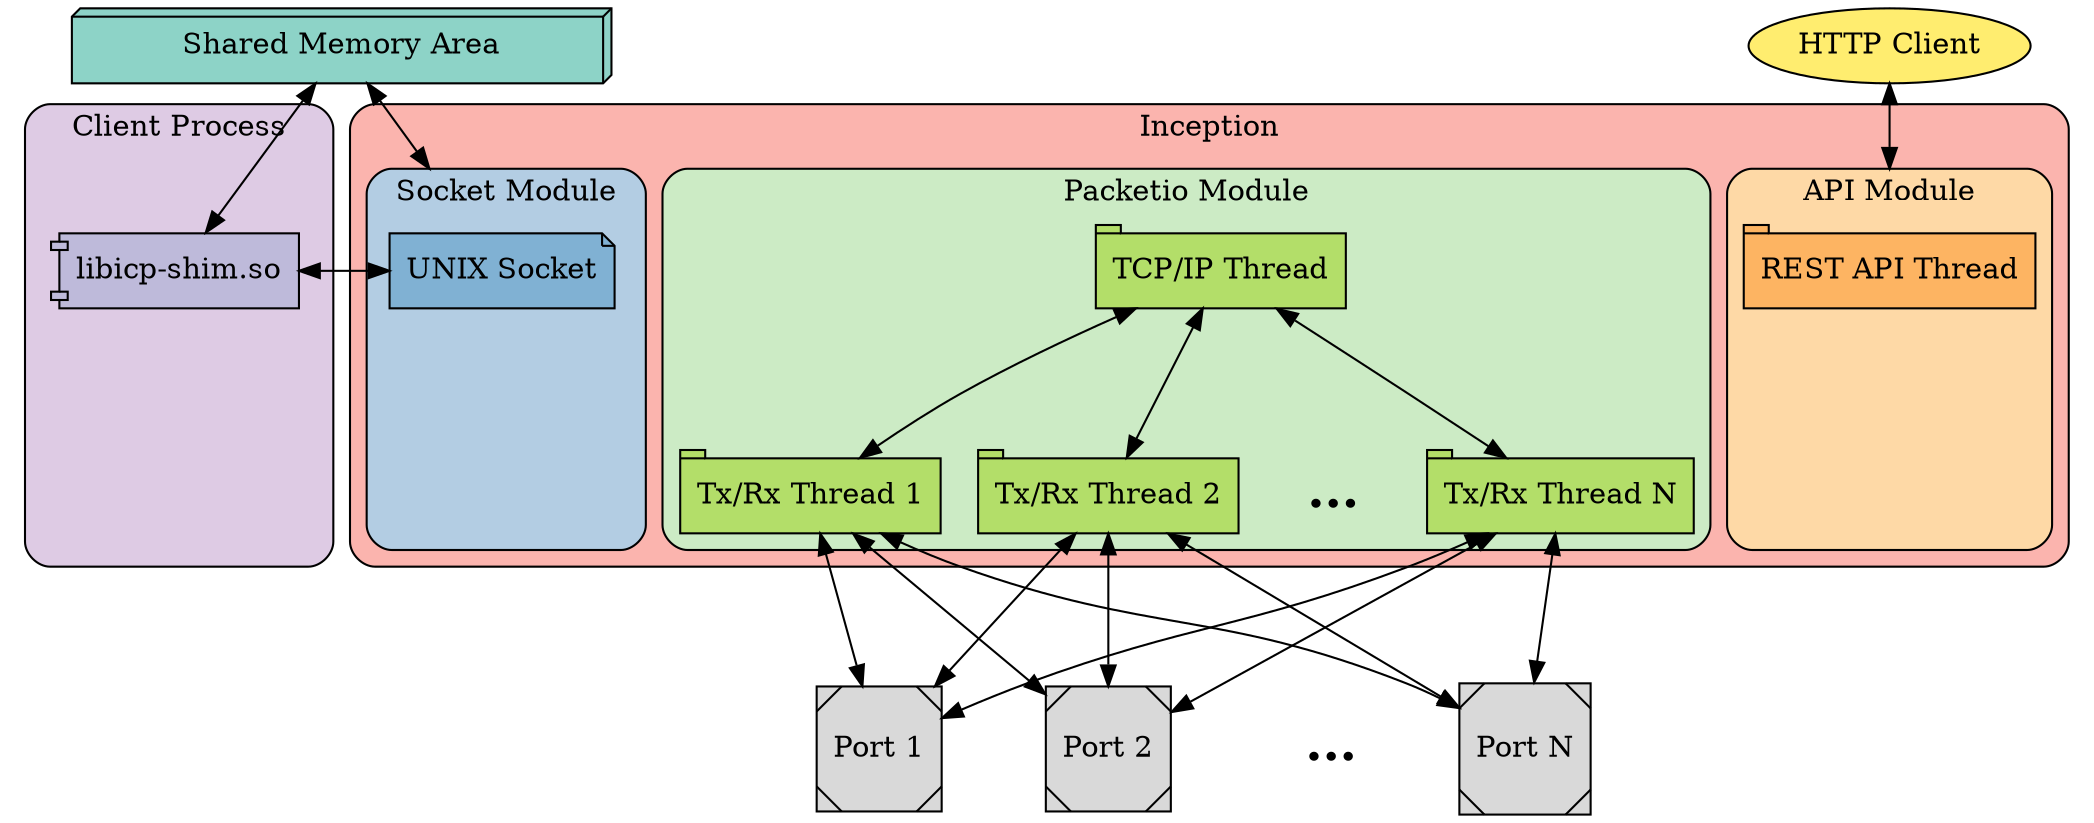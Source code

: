 digraph G {
        compound = true;  /* allow edges between clusters */
        newrank = true;
        //nodesep = 0.75;
        ranksep = 1;

        node [colorscheme="set312",
             style="filled"];

        shared_memory [shape=box3d,
                      fillcolor=1,
                      width=3.6,
                      label=<Shared Memory Area>];

        client [shape=ellipse,
               fillcolor=12,
               label=<HTTP Client>];

        subgraph cluster_app {
                 label = "Client Process"
                 style=rounded;
                 colorscheme="pastel15";
                 bgcolor=4;

                 subgraph cluster_lib {
                         style=invis;
                         libicp [shape=component,
                                fillcolor=3,
                                label=<libicp-shim.so>];
                 };

                 subgraph cluster_apps {
                          style=invis;
                          app_1 [shape=tab, style=invis];
                 }

                 edge [style=invis];
                 libicp -> app_1;
        }

        subgraph cluster_inception {
                 label = "Inception";
                 style=rounded;
                 colorscheme=pastel15;
                 bgcolor=1;

                 subgraph cluster_api {
                          label = "API Module";
                          bgcolor=5;

                          api [shape=tab,
                              fillcolor=6,
                              label=<REST API Thread>];
                          api_space [shape=tab,
                                    style=invis];
                          api -> api_space [style=invis];
                 }

                 subgraph cluster_packetio {
                          label = "Packetio Module";
                          bgcolor=3;

                          tcpip [shape=tab,
                                fillcolor=7,
                                label=<TCP/IP Thread>];

                          worker_1 [shape=tab,
                                   fillcolor=7,
                                   label=<Tx/Rx Thread 1>];
                          worker_2 [shape=tab,
                                   fillcolor=7,
                                   label=<Tx/Rx Thread 2>];
                          worker_dots [style=solid, shape=plaintext,
                                      label=<<font point-size="24"><b>...</b></font>>];
                          worker_n [shape=tab,
                                   fillcolor=7,
                                   label=<Tx/Rx Thread N>];

                          { rank = same; worker_1; worker_2; worker_dots; worker_n; }

                          worker_1 -> worker_2 [style=invis];
                          worker_2 -> worker_dots [style=invis];
                          worker_dots -> worker_n [style=invis];

                          tcpip -> worker_1 [dir=both];
                          tcpip -> worker_2 [dir=both];
                          tcpip -> worker_dots [dir=both,style=invis];
                          tcpip -> worker_n [dir=both];
                 }

                 subgraph cluster_sockets {
                          label = "Socket Module";
                          bgcolor=2;

                          socket [shape=note,
                                 fillcolor=5,
                                 label=<UNIX Socket>];
                          sockets_space [shape=tab, style=invis];
                          socket -> sockets_space [style=invis];
                 }

                 { rank = same; socket; tcpip; api; }
        }

        port_1 [shape=Msquare,
               fillcolor=9,
               label=<Port 1>];
        port_2 [shape=Msquare,
               fillcolor=9,
               label=<Port 2>];
        port_dots [style=solid,shape=plaintext,
                  label=<<font point-size="24"><b>...</b></font>>];
        port_n [shape=Msquare,
               fillcolor=9,
               label=<Port N>];

        { rank = same; port_1; port_2; port_dots; port_n; }

        port_1 -> port_2 [style=invis];
        port_2 -> port_dots [style=invis];
        port_dots -> port_n [style=invis];


        shared_memory -> libicp [dir=both];
        shared_memory -> socket [dir=both, lhead=cluster_sockets];
        libicp -> socket [dir=both,
                         constraint=false]

        client -> api [dir=both, lhead=cluster_api];

        worker_1 -> port_1 [dir=both];
        worker_1 -> port_2 [dir=both, constraint=false];
        worker_1 -> port_n [dir=both, constraint=false];
        worker_2 -> port_1 [dir=both, constraint=false];
        worker_2 -> port_2 [dir=both];
        worker_2 -> port_n [dir=both, constraint=false];
        worker_n -> port_1 [dir=both, constraint=false];
        worker_n -> port_2 [dir=both, constraint=false];
        worker_n -> port_n [dir=both];
}